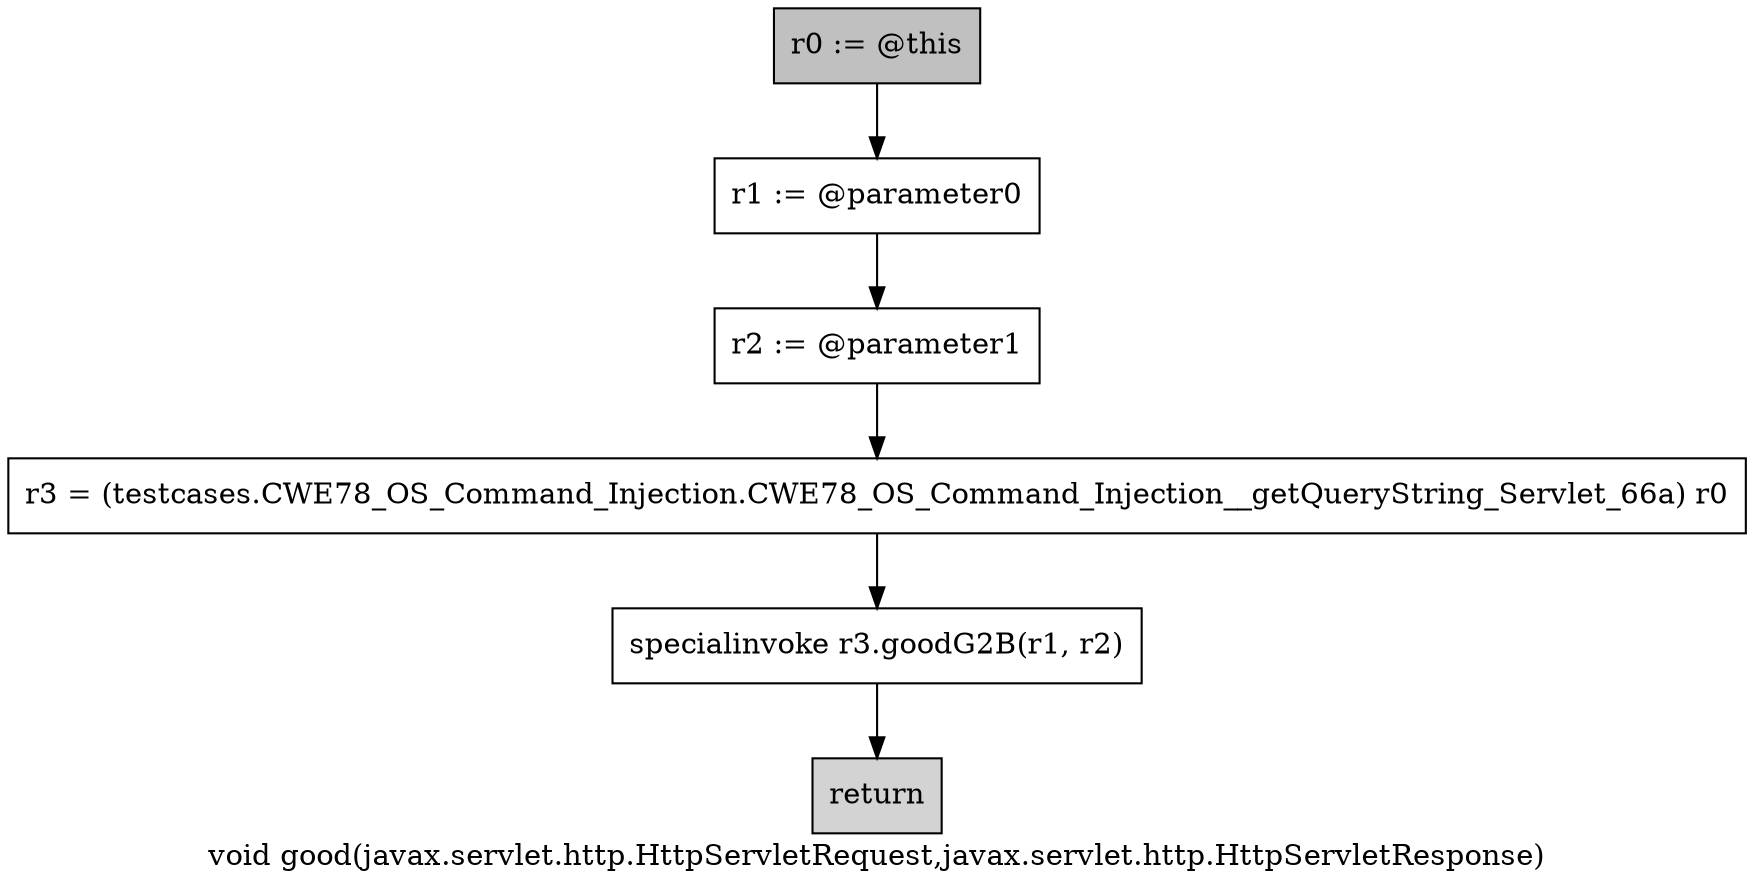 digraph "void good(javax.servlet.http.HttpServletRequest,javax.servlet.http.HttpServletResponse)" {
    label="void good(javax.servlet.http.HttpServletRequest,javax.servlet.http.HttpServletResponse)";
    node [shape=box];
    "0" [style=filled,fillcolor=gray,label="r0 := @this",];
    "1" [label="r1 := @parameter0",];
    "0"->"1";
    "2" [label="r2 := @parameter1",];
    "1"->"2";
    "3" [label="r3 = (testcases.CWE78_OS_Command_Injection.CWE78_OS_Command_Injection__getQueryString_Servlet_66a) r0",];
    "2"->"3";
    "4" [label="specialinvoke r3.goodG2B(r1, r2)",];
    "3"->"4";
    "5" [style=filled,fillcolor=lightgray,label="return",];
    "4"->"5";
}
